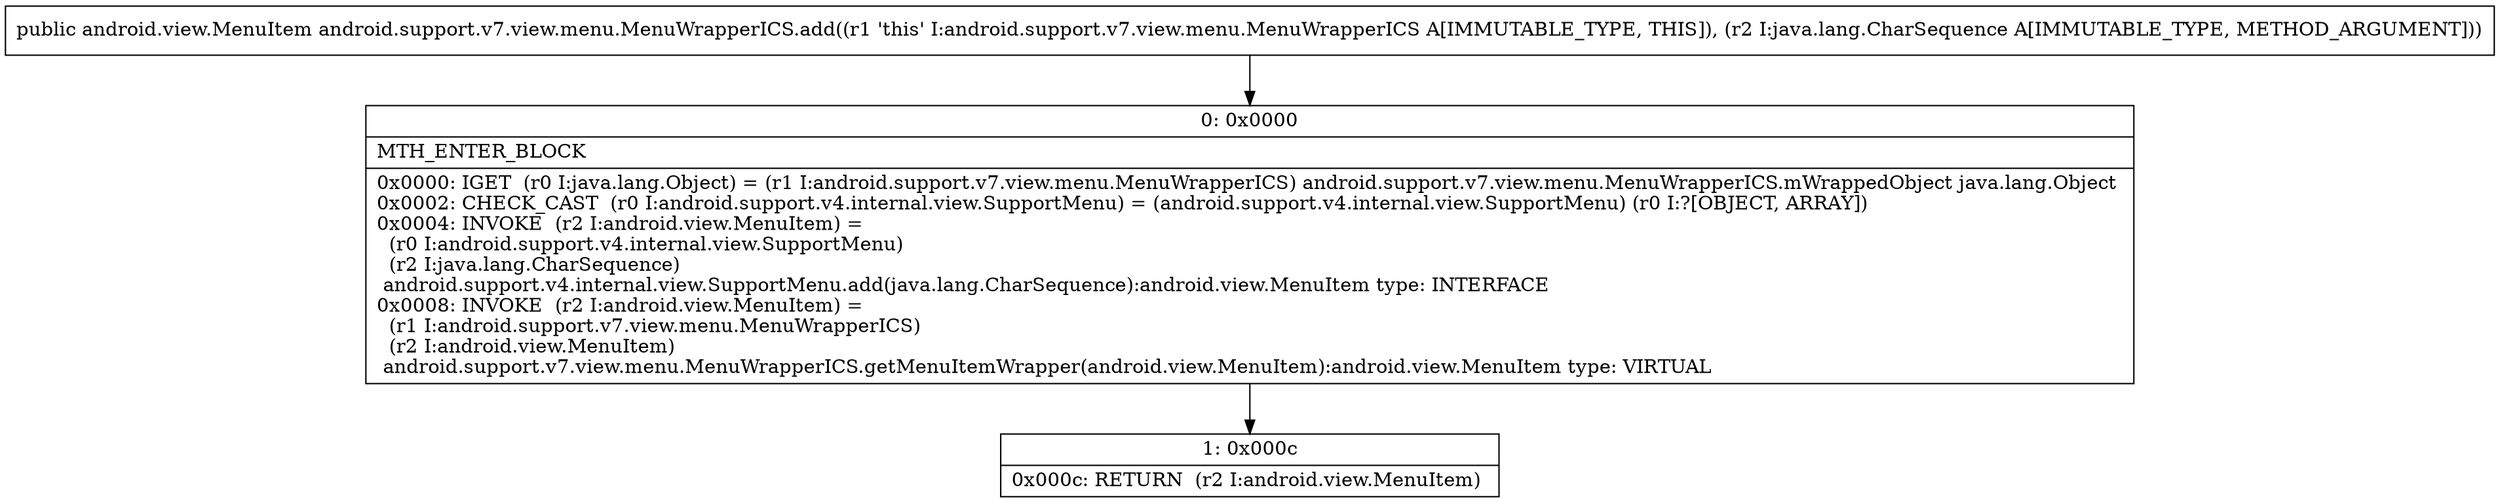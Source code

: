 digraph "CFG forandroid.support.v7.view.menu.MenuWrapperICS.add(Ljava\/lang\/CharSequence;)Landroid\/view\/MenuItem;" {
Node_0 [shape=record,label="{0\:\ 0x0000|MTH_ENTER_BLOCK\l|0x0000: IGET  (r0 I:java.lang.Object) = (r1 I:android.support.v7.view.menu.MenuWrapperICS) android.support.v7.view.menu.MenuWrapperICS.mWrappedObject java.lang.Object \l0x0002: CHECK_CAST  (r0 I:android.support.v4.internal.view.SupportMenu) = (android.support.v4.internal.view.SupportMenu) (r0 I:?[OBJECT, ARRAY]) \l0x0004: INVOKE  (r2 I:android.view.MenuItem) = \l  (r0 I:android.support.v4.internal.view.SupportMenu)\l  (r2 I:java.lang.CharSequence)\l android.support.v4.internal.view.SupportMenu.add(java.lang.CharSequence):android.view.MenuItem type: INTERFACE \l0x0008: INVOKE  (r2 I:android.view.MenuItem) = \l  (r1 I:android.support.v7.view.menu.MenuWrapperICS)\l  (r2 I:android.view.MenuItem)\l android.support.v7.view.menu.MenuWrapperICS.getMenuItemWrapper(android.view.MenuItem):android.view.MenuItem type: VIRTUAL \l}"];
Node_1 [shape=record,label="{1\:\ 0x000c|0x000c: RETURN  (r2 I:android.view.MenuItem) \l}"];
MethodNode[shape=record,label="{public android.view.MenuItem android.support.v7.view.menu.MenuWrapperICS.add((r1 'this' I:android.support.v7.view.menu.MenuWrapperICS A[IMMUTABLE_TYPE, THIS]), (r2 I:java.lang.CharSequence A[IMMUTABLE_TYPE, METHOD_ARGUMENT])) }"];
MethodNode -> Node_0;
Node_0 -> Node_1;
}

